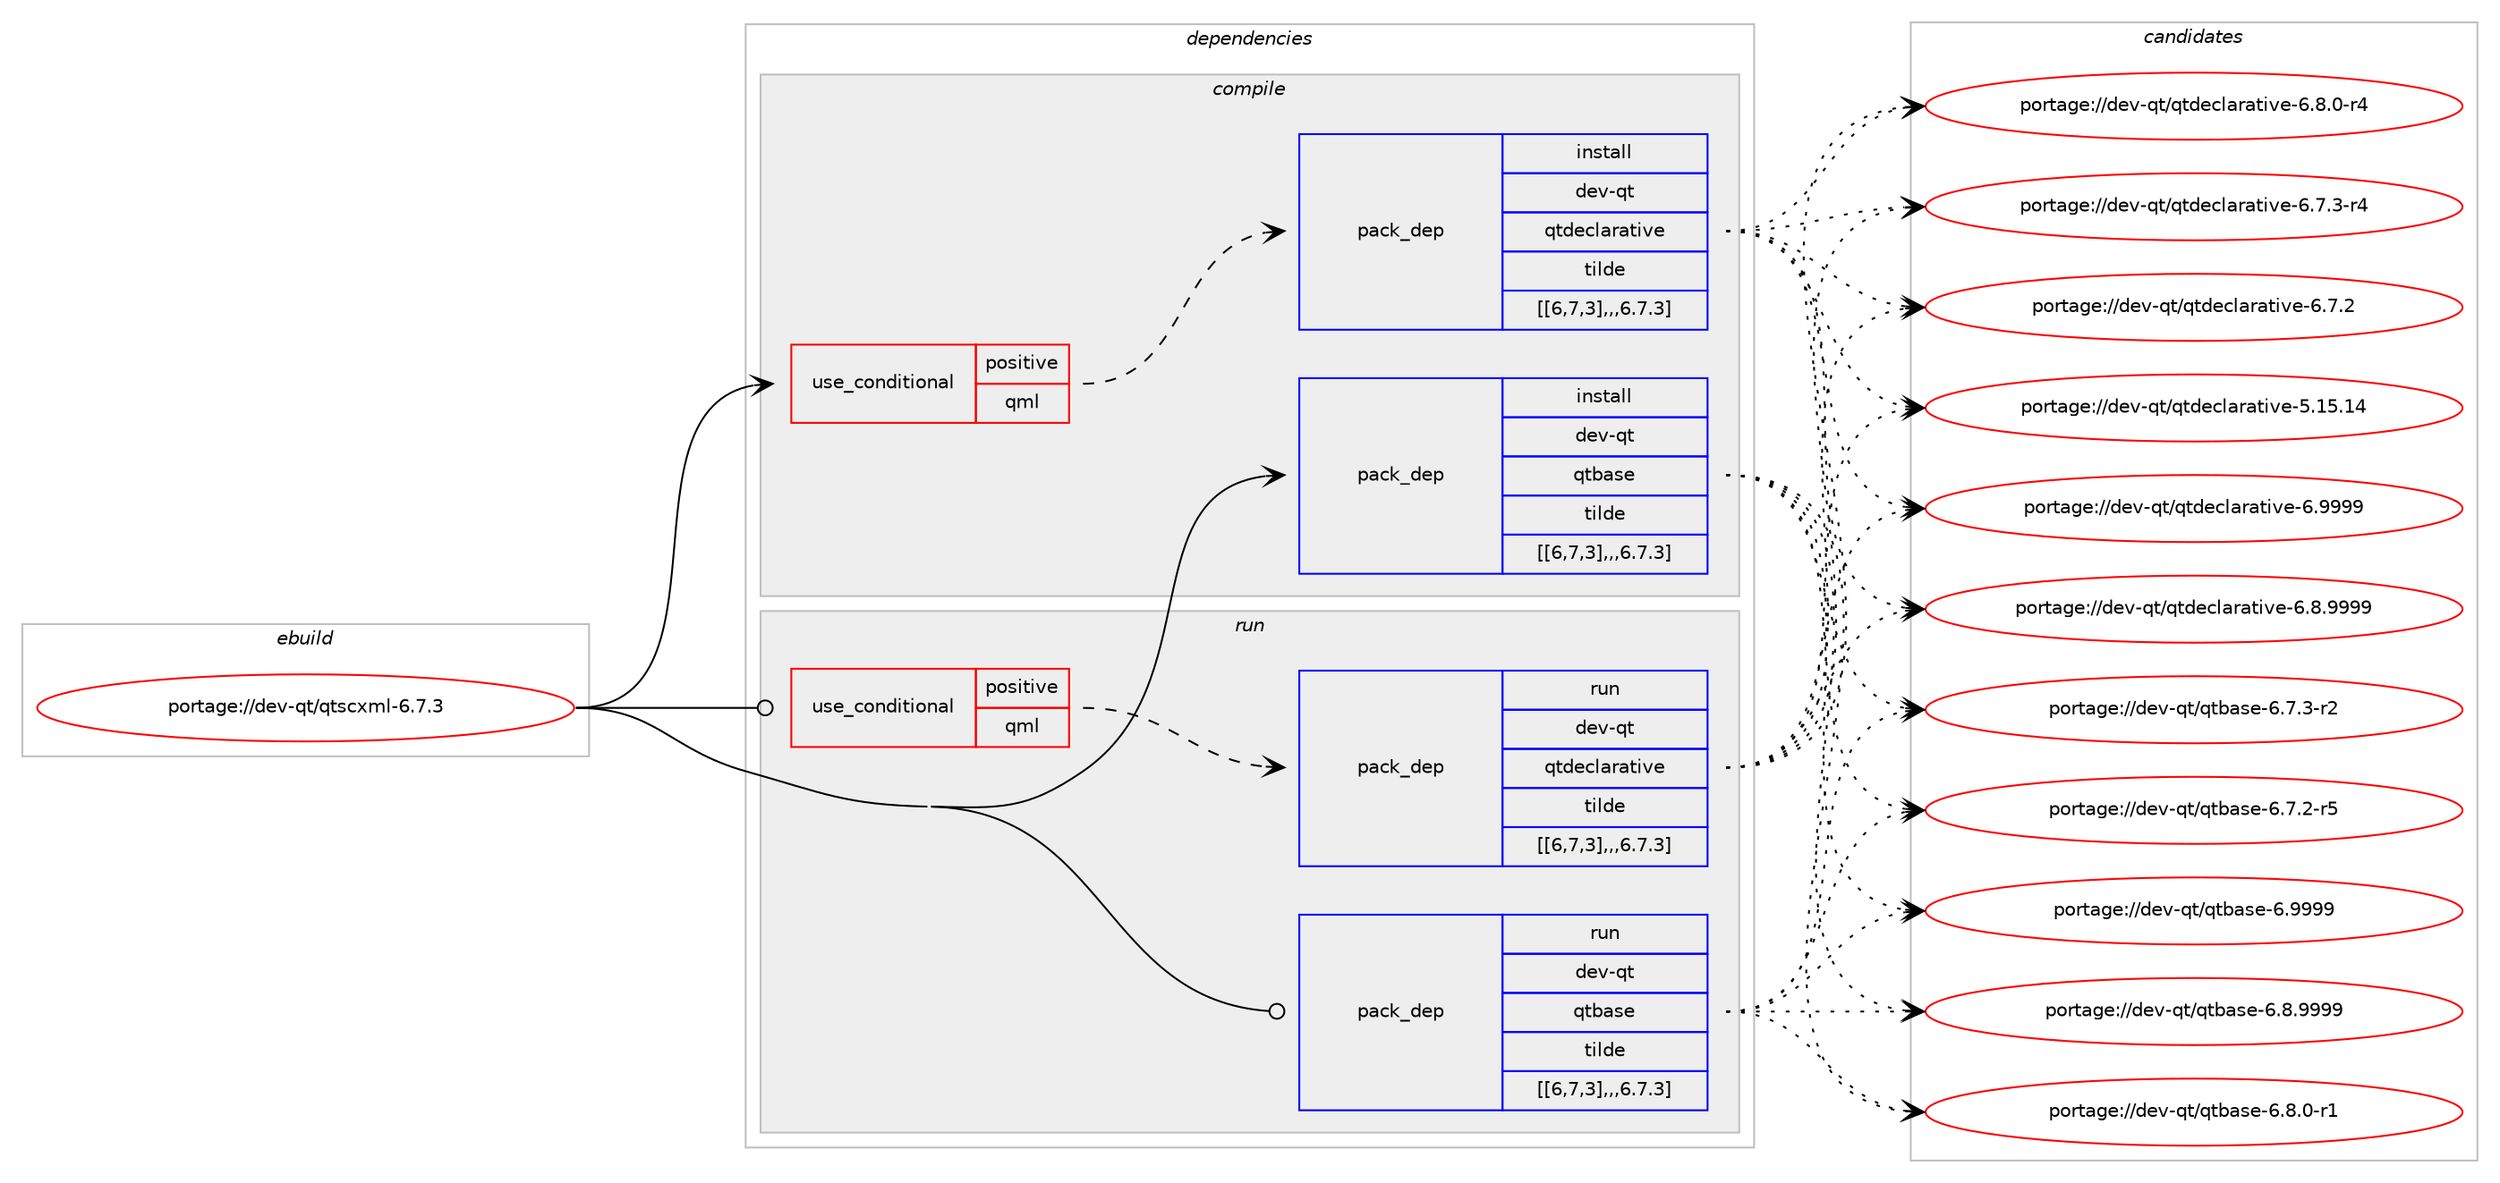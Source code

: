 digraph prolog {

# *************
# Graph options
# *************

newrank=true;
concentrate=true;
compound=true;
graph [rankdir=LR,fontname=Helvetica,fontsize=10,ranksep=1.5];#, ranksep=2.5, nodesep=0.2];
edge  [arrowhead=vee];
node  [fontname=Helvetica,fontsize=10];

# **********
# The ebuild
# **********

subgraph cluster_leftcol {
color=gray;
label=<<i>ebuild</i>>;
id [label="portage://dev-qt/qtscxml-6.7.3", color=red, width=4, href="../dev-qt/qtscxml-6.7.3.svg"];
}

# ****************
# The dependencies
# ****************

subgraph cluster_midcol {
color=gray;
label=<<i>dependencies</i>>;
subgraph cluster_compile {
fillcolor="#eeeeee";
style=filled;
label=<<i>compile</i>>;
subgraph cond45167 {
dependency177580 [label=<<TABLE BORDER="0" CELLBORDER="1" CELLSPACING="0" CELLPADDING="4"><TR><TD ROWSPAN="3" CELLPADDING="10">use_conditional</TD></TR><TR><TD>positive</TD></TR><TR><TD>qml</TD></TR></TABLE>>, shape=none, color=red];
subgraph pack131106 {
dependency177624 [label=<<TABLE BORDER="0" CELLBORDER="1" CELLSPACING="0" CELLPADDING="4" WIDTH="220"><TR><TD ROWSPAN="6" CELLPADDING="30">pack_dep</TD></TR><TR><TD WIDTH="110">install</TD></TR><TR><TD>dev-qt</TD></TR><TR><TD>qtdeclarative</TD></TR><TR><TD>tilde</TD></TR><TR><TD>[[6,7,3],,,6.7.3]</TD></TR></TABLE>>, shape=none, color=blue];
}
dependency177580:e -> dependency177624:w [weight=20,style="dashed",arrowhead="vee"];
}
id:e -> dependency177580:w [weight=20,style="solid",arrowhead="vee"];
subgraph pack131124 {
dependency177647 [label=<<TABLE BORDER="0" CELLBORDER="1" CELLSPACING="0" CELLPADDING="4" WIDTH="220"><TR><TD ROWSPAN="6" CELLPADDING="30">pack_dep</TD></TR><TR><TD WIDTH="110">install</TD></TR><TR><TD>dev-qt</TD></TR><TR><TD>qtbase</TD></TR><TR><TD>tilde</TD></TR><TR><TD>[[6,7,3],,,6.7.3]</TD></TR></TABLE>>, shape=none, color=blue];
}
id:e -> dependency177647:w [weight=20,style="solid",arrowhead="vee"];
}
subgraph cluster_compileandrun {
fillcolor="#eeeeee";
style=filled;
label=<<i>compile and run</i>>;
}
subgraph cluster_run {
fillcolor="#eeeeee";
style=filled;
label=<<i>run</i>>;
subgraph cond45185 {
dependency177651 [label=<<TABLE BORDER="0" CELLBORDER="1" CELLSPACING="0" CELLPADDING="4"><TR><TD ROWSPAN="3" CELLPADDING="10">use_conditional</TD></TR><TR><TD>positive</TD></TR><TR><TD>qml</TD></TR></TABLE>>, shape=none, color=red];
subgraph pack131127 {
dependency177700 [label=<<TABLE BORDER="0" CELLBORDER="1" CELLSPACING="0" CELLPADDING="4" WIDTH="220"><TR><TD ROWSPAN="6" CELLPADDING="30">pack_dep</TD></TR><TR><TD WIDTH="110">run</TD></TR><TR><TD>dev-qt</TD></TR><TR><TD>qtdeclarative</TD></TR><TR><TD>tilde</TD></TR><TR><TD>[[6,7,3],,,6.7.3]</TD></TR></TABLE>>, shape=none, color=blue];
}
dependency177651:e -> dependency177700:w [weight=20,style="dashed",arrowhead="vee"];
}
id:e -> dependency177651:w [weight=20,style="solid",arrowhead="odot"];
subgraph pack131163 {
dependency177769 [label=<<TABLE BORDER="0" CELLBORDER="1" CELLSPACING="0" CELLPADDING="4" WIDTH="220"><TR><TD ROWSPAN="6" CELLPADDING="30">pack_dep</TD></TR><TR><TD WIDTH="110">run</TD></TR><TR><TD>dev-qt</TD></TR><TR><TD>qtbase</TD></TR><TR><TD>tilde</TD></TR><TR><TD>[[6,7,3],,,6.7.3]</TD></TR></TABLE>>, shape=none, color=blue];
}
id:e -> dependency177769:w [weight=20,style="solid",arrowhead="odot"];
}
}

# **************
# The candidates
# **************

subgraph cluster_choices {
rank=same;
color=gray;
label=<<i>candidates</i>>;

subgraph choice130742 {
color=black;
nodesep=1;
choice100101118451131164711311610010199108971149711610511810145544657575757 [label="portage://dev-qt/qtdeclarative-6.9999", color=red, width=4,href="../dev-qt/qtdeclarative-6.9999.svg"];
choice1001011184511311647113116100101991089711497116105118101455446564657575757 [label="portage://dev-qt/qtdeclarative-6.8.9999", color=red, width=4,href="../dev-qt/qtdeclarative-6.8.9999.svg"];
choice10010111845113116471131161001019910897114971161051181014554465646484511452 [label="portage://dev-qt/qtdeclarative-6.8.0-r4", color=red, width=4,href="../dev-qt/qtdeclarative-6.8.0-r4.svg"];
choice10010111845113116471131161001019910897114971161051181014554465546514511452 [label="portage://dev-qt/qtdeclarative-6.7.3-r4", color=red, width=4,href="../dev-qt/qtdeclarative-6.7.3-r4.svg"];
choice1001011184511311647113116100101991089711497116105118101455446554650 [label="portage://dev-qt/qtdeclarative-6.7.2", color=red, width=4,href="../dev-qt/qtdeclarative-6.7.2.svg"];
choice10010111845113116471131161001019910897114971161051181014553464953464952 [label="portage://dev-qt/qtdeclarative-5.15.14", color=red, width=4,href="../dev-qt/qtdeclarative-5.15.14.svg"];
dependency177624:e -> choice100101118451131164711311610010199108971149711610511810145544657575757:w [style=dotted,weight="100"];
dependency177624:e -> choice1001011184511311647113116100101991089711497116105118101455446564657575757:w [style=dotted,weight="100"];
dependency177624:e -> choice10010111845113116471131161001019910897114971161051181014554465646484511452:w [style=dotted,weight="100"];
dependency177624:e -> choice10010111845113116471131161001019910897114971161051181014554465546514511452:w [style=dotted,weight="100"];
dependency177624:e -> choice1001011184511311647113116100101991089711497116105118101455446554650:w [style=dotted,weight="100"];
dependency177624:e -> choice10010111845113116471131161001019910897114971161051181014553464953464952:w [style=dotted,weight="100"];
}
subgraph choice130745 {
color=black;
nodesep=1;
choice1001011184511311647113116989711510145544657575757 [label="portage://dev-qt/qtbase-6.9999", color=red, width=4,href="../dev-qt/qtbase-6.9999.svg"];
choice10010111845113116471131169897115101455446564657575757 [label="portage://dev-qt/qtbase-6.8.9999", color=red, width=4,href="../dev-qt/qtbase-6.8.9999.svg"];
choice100101118451131164711311698971151014554465646484511449 [label="portage://dev-qt/qtbase-6.8.0-r1", color=red, width=4,href="../dev-qt/qtbase-6.8.0-r1.svg"];
choice100101118451131164711311698971151014554465546514511450 [label="portage://dev-qt/qtbase-6.7.3-r2", color=red, width=4,href="../dev-qt/qtbase-6.7.3-r2.svg"];
choice100101118451131164711311698971151014554465546504511453 [label="portage://dev-qt/qtbase-6.7.2-r5", color=red, width=4,href="../dev-qt/qtbase-6.7.2-r5.svg"];
dependency177647:e -> choice1001011184511311647113116989711510145544657575757:w [style=dotted,weight="100"];
dependency177647:e -> choice10010111845113116471131169897115101455446564657575757:w [style=dotted,weight="100"];
dependency177647:e -> choice100101118451131164711311698971151014554465646484511449:w [style=dotted,weight="100"];
dependency177647:e -> choice100101118451131164711311698971151014554465546514511450:w [style=dotted,weight="100"];
dependency177647:e -> choice100101118451131164711311698971151014554465546504511453:w [style=dotted,weight="100"];
}
subgraph choice130753 {
color=black;
nodesep=1;
choice100101118451131164711311610010199108971149711610511810145544657575757 [label="portage://dev-qt/qtdeclarative-6.9999", color=red, width=4,href="../dev-qt/qtdeclarative-6.9999.svg"];
choice1001011184511311647113116100101991089711497116105118101455446564657575757 [label="portage://dev-qt/qtdeclarative-6.8.9999", color=red, width=4,href="../dev-qt/qtdeclarative-6.8.9999.svg"];
choice10010111845113116471131161001019910897114971161051181014554465646484511452 [label="portage://dev-qt/qtdeclarative-6.8.0-r4", color=red, width=4,href="../dev-qt/qtdeclarative-6.8.0-r4.svg"];
choice10010111845113116471131161001019910897114971161051181014554465546514511452 [label="portage://dev-qt/qtdeclarative-6.7.3-r4", color=red, width=4,href="../dev-qt/qtdeclarative-6.7.3-r4.svg"];
choice1001011184511311647113116100101991089711497116105118101455446554650 [label="portage://dev-qt/qtdeclarative-6.7.2", color=red, width=4,href="../dev-qt/qtdeclarative-6.7.2.svg"];
choice10010111845113116471131161001019910897114971161051181014553464953464952 [label="portage://dev-qt/qtdeclarative-5.15.14", color=red, width=4,href="../dev-qt/qtdeclarative-5.15.14.svg"];
dependency177700:e -> choice100101118451131164711311610010199108971149711610511810145544657575757:w [style=dotted,weight="100"];
dependency177700:e -> choice1001011184511311647113116100101991089711497116105118101455446564657575757:w [style=dotted,weight="100"];
dependency177700:e -> choice10010111845113116471131161001019910897114971161051181014554465646484511452:w [style=dotted,weight="100"];
dependency177700:e -> choice10010111845113116471131161001019910897114971161051181014554465546514511452:w [style=dotted,weight="100"];
dependency177700:e -> choice1001011184511311647113116100101991089711497116105118101455446554650:w [style=dotted,weight="100"];
dependency177700:e -> choice10010111845113116471131161001019910897114971161051181014553464953464952:w [style=dotted,weight="100"];
}
subgraph choice130759 {
color=black;
nodesep=1;
choice1001011184511311647113116989711510145544657575757 [label="portage://dev-qt/qtbase-6.9999", color=red, width=4,href="../dev-qt/qtbase-6.9999.svg"];
choice10010111845113116471131169897115101455446564657575757 [label="portage://dev-qt/qtbase-6.8.9999", color=red, width=4,href="../dev-qt/qtbase-6.8.9999.svg"];
choice100101118451131164711311698971151014554465646484511449 [label="portage://dev-qt/qtbase-6.8.0-r1", color=red, width=4,href="../dev-qt/qtbase-6.8.0-r1.svg"];
choice100101118451131164711311698971151014554465546514511450 [label="portage://dev-qt/qtbase-6.7.3-r2", color=red, width=4,href="../dev-qt/qtbase-6.7.3-r2.svg"];
choice100101118451131164711311698971151014554465546504511453 [label="portage://dev-qt/qtbase-6.7.2-r5", color=red, width=4,href="../dev-qt/qtbase-6.7.2-r5.svg"];
dependency177769:e -> choice1001011184511311647113116989711510145544657575757:w [style=dotted,weight="100"];
dependency177769:e -> choice10010111845113116471131169897115101455446564657575757:w [style=dotted,weight="100"];
dependency177769:e -> choice100101118451131164711311698971151014554465646484511449:w [style=dotted,weight="100"];
dependency177769:e -> choice100101118451131164711311698971151014554465546514511450:w [style=dotted,weight="100"];
dependency177769:e -> choice100101118451131164711311698971151014554465546504511453:w [style=dotted,weight="100"];
}
}

}
